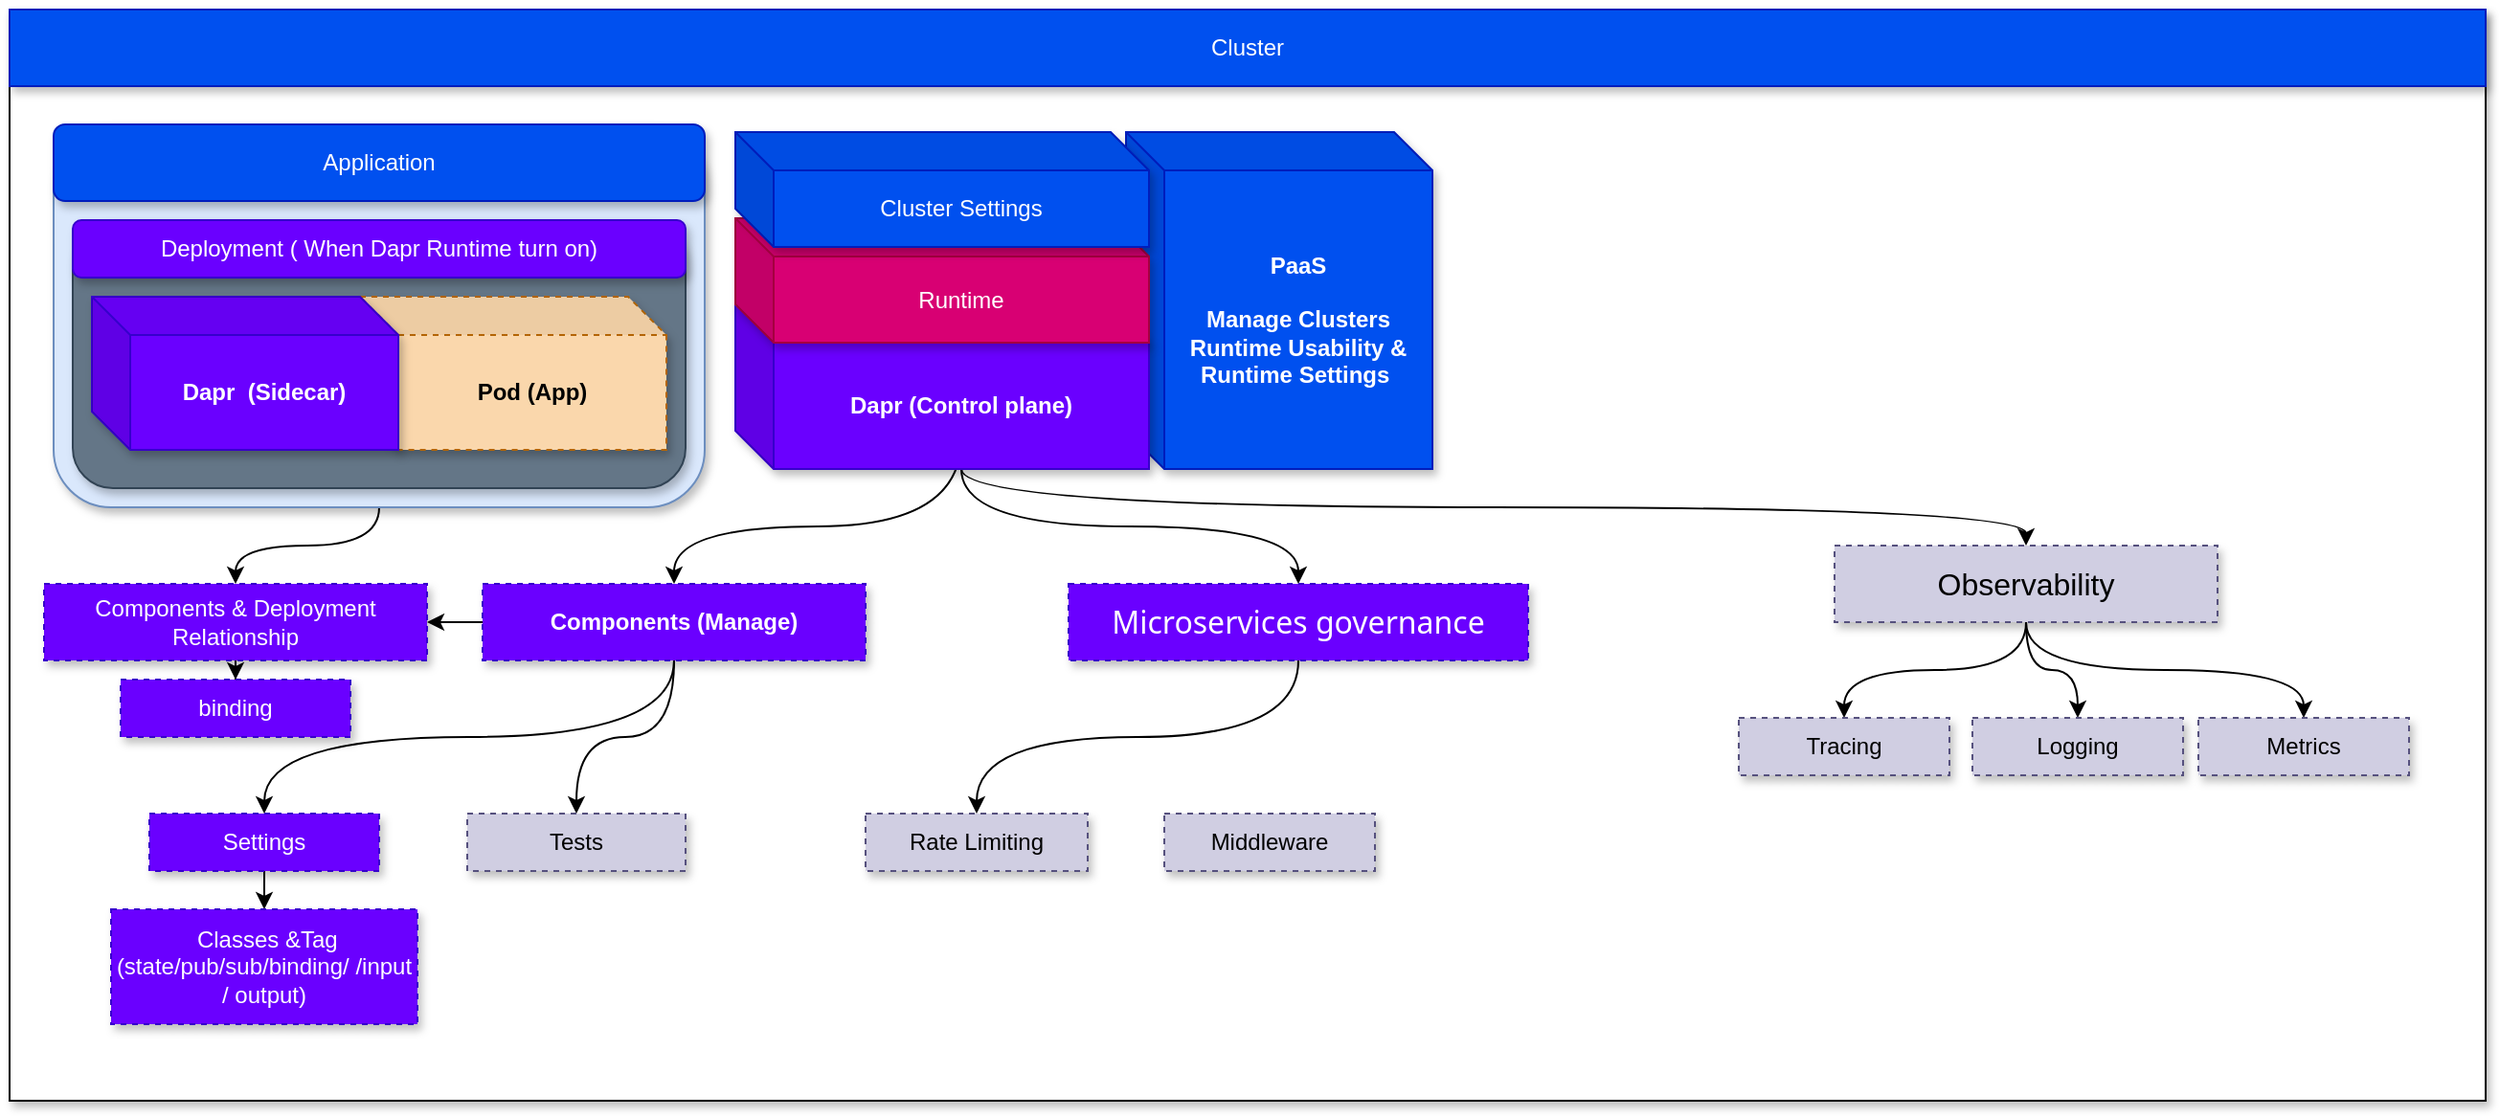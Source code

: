 <mxfile version="20.3.0" type="device"><diagram id="Jemp0aNaDNwR8GhGV4EI" name="第 1 页"><mxGraphModel dx="1668" dy="1851" grid="1" gridSize="10" guides="1" tooltips="1" connect="1" arrows="1" fold="1" page="1" pageScale="1" pageWidth="827" pageHeight="1169" math="0" shadow="0"><root><mxCell id="0"/><mxCell id="1" parent="0"/><mxCell id="V5prXlzL4FTKbDkQPqv8-9" value="" style="rounded=0;whiteSpace=wrap;html=1;shadow=1;glass=0;" parent="1" vertex="1"><mxGeometry x="-33" y="-30" width="1293" height="570" as="geometry"/></mxCell><mxCell id="V5prXlzL4FTKbDkQPqv8-24" style="edgeStyle=orthogonalEdgeStyle;rounded=0;orthogonalLoop=1;jettySize=auto;html=1;exitX=0.5;exitY=1;exitDx=0;exitDy=0;entryX=0.5;entryY=0;entryDx=0;entryDy=0;fontColor=#FCFCFC;curved=1;" parent="1" source="V5prXlzL4FTKbDkQPqv8-2" target="V5prXlzL4FTKbDkQPqv8-21" edge="1"><mxGeometry relative="1" as="geometry"/></mxCell><mxCell id="V5prXlzL4FTKbDkQPqv8-2" value="" style="rounded=1;whiteSpace=wrap;html=1;glass=0;shadow=1;fillColor=#dae8fc;strokeColor=#6c8ebf;" parent="1" vertex="1"><mxGeometry x="-10" y="30" width="340" height="200" as="geometry"/></mxCell><mxCell id="V5prXlzL4FTKbDkQPqv8-3" value="Application" style="rounded=1;whiteSpace=wrap;html=1;shadow=1;glass=0;fillColor=#0050ef;strokeColor=#001DBC;fontColor=#ffffff;" parent="1" vertex="1"><mxGeometry x="-10" y="30" width="340" height="40" as="geometry"/></mxCell><mxCell id="V5prXlzL4FTKbDkQPqv8-4" value="" style="rounded=1;whiteSpace=wrap;html=1;shadow=1;glass=0;fillColor=#647687;strokeColor=#314354;fontColor=#ffffff;" parent="1" vertex="1"><mxGeometry y="80" width="320" height="140" as="geometry"/></mxCell><mxCell id="V5prXlzL4FTKbDkQPqv8-5" value="Deployment ( When Dapr Runtime turn on)" style="rounded=1;whiteSpace=wrap;html=1;shadow=1;glass=0;fillColor=#6a00ff;strokeColor=#3700CC;fontColor=#ffffff;" parent="1" vertex="1"><mxGeometry y="80" width="320" height="30" as="geometry"/></mxCell><mxCell id="V5prXlzL4FTKbDkQPqv8-6" value="Pod (App)" style="shape=cube;whiteSpace=wrap;html=1;boundedLbl=1;backgroundOutline=1;darkOpacity=0.05;darkOpacity2=0.1;rounded=1;shadow=1;glass=0;fillColor=#fad7ac;strokeColor=#b46504;fontStyle=1;dashed=1;" parent="1" vertex="1"><mxGeometry x="150" y="120" width="160" height="80" as="geometry"/></mxCell><mxCell id="V5prXlzL4FTKbDkQPqv8-7" value="Dapr&amp;nbsp; (Sidecar)" style="shape=cube;whiteSpace=wrap;html=1;boundedLbl=1;backgroundOutline=1;darkOpacity=0.05;darkOpacity2=0.1;rounded=1;shadow=1;glass=0;fillColor=#6a00ff;fontColor=#ffffff;strokeColor=#3700CC;fontStyle=1" parent="1" vertex="1"><mxGeometry x="10" y="120" width="160" height="80" as="geometry"/></mxCell><mxCell id="V5prXlzL4FTKbDkQPqv8-23" style="edgeStyle=orthogonalEdgeStyle;rounded=0;orthogonalLoop=1;jettySize=auto;html=1;exitX=0;exitY=0;exitDx=118;exitDy=70;exitPerimeter=0;entryX=0.5;entryY=0;entryDx=0;entryDy=0;fontColor=#FCFCFC;curved=1;" parent="1" source="V5prXlzL4FTKbDkQPqv8-12" target="V5prXlzL4FTKbDkQPqv8-15" edge="1"><mxGeometry relative="1" as="geometry"/></mxCell><mxCell id="V5prXlzL4FTKbDkQPqv8-25" value="PaaS&lt;br&gt;&lt;br&gt;Manage Clusters Runtime Usability &amp;amp; Runtime Settings&amp;nbsp;" style="shape=cube;whiteSpace=wrap;html=1;boundedLbl=1;backgroundOutline=1;darkOpacity=0.05;darkOpacity2=0.1;rounded=1;shadow=1;glass=0;fillColor=#0050ef;strokeColor=#001DBC;fontStyle=1;fontColor=#ffffff;" parent="1" vertex="1"><mxGeometry x="550" y="34" width="160" height="176" as="geometry"/></mxCell><mxCell id="V5prXlzL4FTKbDkQPqv8-39" style="edgeStyle=orthogonalEdgeStyle;curved=1;rounded=0;orthogonalLoop=1;jettySize=auto;html=1;exitX=0;exitY=0;exitDx=118;exitDy=86;exitPerimeter=0;entryX=0.5;entryY=0;entryDx=0;entryDy=0;fontColor=#545454;" parent="1" source="V5prXlzL4FTKbDkQPqv8-12" target="V5prXlzL4FTKbDkQPqv8-28" edge="1"><mxGeometry relative="1" as="geometry"/></mxCell><mxCell id="V5prXlzL4FTKbDkQPqv8-41" style="edgeStyle=orthogonalEdgeStyle;curved=1;rounded=0;orthogonalLoop=1;jettySize=auto;html=1;exitX=0;exitY=0;exitDx=118;exitDy=86;exitPerimeter=0;entryX=0.5;entryY=0;entryDx=0;entryDy=0;fontColor=#545454;" parent="1" source="V5prXlzL4FTKbDkQPqv8-12" target="V5prXlzL4FTKbDkQPqv8-40" edge="1"><mxGeometry relative="1" as="geometry"/></mxCell><mxCell id="V5prXlzL4FTKbDkQPqv8-12" value="Dapr (Control plane)" style="shape=cube;whiteSpace=wrap;html=1;boundedLbl=1;backgroundOutline=1;darkOpacity=0.05;darkOpacity2=0.1;rounded=1;shadow=1;glass=0;fillColor=#6a00ff;fontColor=#ffffff;strokeColor=#3700CC;fontStyle=1" parent="1" vertex="1"><mxGeometry x="346" y="124" width="216" height="86" as="geometry"/></mxCell><mxCell id="V5prXlzL4FTKbDkQPqv8-10" value="Cluster" style="rounded=0;whiteSpace=wrap;html=1;shadow=1;glass=0;fillColor=#0050ef;strokeColor=#001DBC;fontColor=#ffffff;" parent="1" vertex="1"><mxGeometry x="-33" y="-30" width="1293" height="40" as="geometry"/></mxCell><mxCell id="V5prXlzL4FTKbDkQPqv8-8" value="Runtime" style="shape=cube;whiteSpace=wrap;html=1;boundedLbl=1;backgroundOutline=1;darkOpacity=0.05;darkOpacity2=0.1;rounded=1;shadow=1;glass=0;fillColor=#d80073;fontColor=#ffffff;strokeColor=#A50040;" parent="1" vertex="1"><mxGeometry x="346" y="79" width="216" height="65" as="geometry"/></mxCell><mxCell id="V5prXlzL4FTKbDkQPqv8-13" value="Cluster Settings" style="shape=cube;whiteSpace=wrap;html=1;boundedLbl=1;backgroundOutline=1;darkOpacity=0.05;darkOpacity2=0.1;rounded=1;shadow=1;glass=0;fillColor=#0050ef;fontColor=#ffffff;strokeColor=#001DBC;" parent="1" vertex="1"><mxGeometry x="346" y="34" width="216" height="60" as="geometry"/></mxCell><mxCell id="V5prXlzL4FTKbDkQPqv8-22" style="edgeStyle=orthogonalEdgeStyle;rounded=0;orthogonalLoop=1;jettySize=auto;html=1;entryX=1;entryY=0.5;entryDx=0;entryDy=0;fontColor=#FCFCFC;" parent="1" source="V5prXlzL4FTKbDkQPqv8-15" target="V5prXlzL4FTKbDkQPqv8-21" edge="1"><mxGeometry relative="1" as="geometry"/></mxCell><mxCell id="V5prXlzL4FTKbDkQPqv8-37" style="edgeStyle=orthogonalEdgeStyle;curved=1;rounded=0;orthogonalLoop=1;jettySize=auto;html=1;exitX=0.5;exitY=1;exitDx=0;exitDy=0;entryX=0.5;entryY=0;entryDx=0;entryDy=0;fontColor=#545454;" parent="1" source="V5prXlzL4FTKbDkQPqv8-15" target="V5prXlzL4FTKbDkQPqv8-17" edge="1"><mxGeometry relative="1" as="geometry"/></mxCell><mxCell id="V5prXlzL4FTKbDkQPqv8-38" style="edgeStyle=orthogonalEdgeStyle;curved=1;rounded=0;orthogonalLoop=1;jettySize=auto;html=1;exitX=0.5;exitY=1;exitDx=0;exitDy=0;entryX=0.5;entryY=0;entryDx=0;entryDy=0;fontColor=#545454;" parent="1" source="V5prXlzL4FTKbDkQPqv8-15" target="V5prXlzL4FTKbDkQPqv8-26" edge="1"><mxGeometry relative="1" as="geometry"/></mxCell><mxCell id="V5prXlzL4FTKbDkQPqv8-15" value="Components (Manage)" style="rounded=0;whiteSpace=wrap;html=1;shadow=1;glass=0;dashed=1;fillColor=#6a00ff;strokeColor=#3700CC;fontStyle=1;fontColor=#ffffff;" parent="1" vertex="1"><mxGeometry x="214" y="270" width="200" height="40" as="geometry"/></mxCell><mxCell id="V5prXlzL4FTKbDkQPqv8-50" style="edgeStyle=orthogonalEdgeStyle;curved=1;rounded=0;orthogonalLoop=1;jettySize=auto;html=1;exitX=0.5;exitY=1;exitDx=0;exitDy=0;entryX=0.5;entryY=0;entryDx=0;entryDy=0;fontColor=#545454;" parent="1" source="V5prXlzL4FTKbDkQPqv8-17" target="V5prXlzL4FTKbDkQPqv8-49" edge="1"><mxGeometry relative="1" as="geometry"/></mxCell><mxCell id="V5prXlzL4FTKbDkQPqv8-17" value="Settings" style="rounded=0;whiteSpace=wrap;html=1;shadow=1;glass=0;dashed=1;fillColor=#6a00ff;strokeColor=#3700CC;fontColor=#ffffff;" parent="1" vertex="1"><mxGeometry x="40" y="390" width="120" height="30" as="geometry"/></mxCell><mxCell id="V5prXlzL4FTKbDkQPqv8-52" style="edgeStyle=orthogonalEdgeStyle;curved=1;rounded=0;orthogonalLoop=1;jettySize=auto;html=1;exitX=0.5;exitY=1;exitDx=0;exitDy=0;fontColor=#545454;" parent="1" source="V5prXlzL4FTKbDkQPqv8-21" target="V5prXlzL4FTKbDkQPqv8-51" edge="1"><mxGeometry relative="1" as="geometry"/></mxCell><mxCell id="V5prXlzL4FTKbDkQPqv8-21" value="Components &amp;amp; Deployment Relationship" style="rounded=0;whiteSpace=wrap;html=1;shadow=1;glass=0;dashed=1;fillColor=#6a00ff;strokeColor=#3700CC;fontColor=#ffffff;" parent="1" vertex="1"><mxGeometry x="-15" y="270" width="200" height="40" as="geometry"/></mxCell><mxCell id="V5prXlzL4FTKbDkQPqv8-26" value="Tests" style="rounded=0;whiteSpace=wrap;html=1;shadow=1;glass=0;dashed=1;fillColor=#d0cee2;strokeColor=#56517e;" parent="1" vertex="1"><mxGeometry x="206" y="390" width="114" height="30" as="geometry"/></mxCell><mxCell id="V5prXlzL4FTKbDkQPqv8-36" value="" style="edgeStyle=orthogonalEdgeStyle;curved=1;rounded=0;orthogonalLoop=1;jettySize=auto;html=1;fontColor=#FCFCFC;" parent="1" source="V5prXlzL4FTKbDkQPqv8-28" target="V5prXlzL4FTKbDkQPqv8-34" edge="1"><mxGeometry relative="1" as="geometry"/></mxCell><mxCell id="V5prXlzL4FTKbDkQPqv8-43" style="edgeStyle=orthogonalEdgeStyle;curved=1;rounded=0;orthogonalLoop=1;jettySize=auto;html=1;entryX=0.5;entryY=0;entryDx=0;entryDy=0;fontColor=#545454;" parent="1" source="V5prXlzL4FTKbDkQPqv8-28" target="V5prXlzL4FTKbDkQPqv8-42" edge="1"><mxGeometry relative="1" as="geometry"/></mxCell><mxCell id="V5prXlzL4FTKbDkQPqv8-45" style="edgeStyle=orthogonalEdgeStyle;curved=1;rounded=0;orthogonalLoop=1;jettySize=auto;html=1;exitX=0.5;exitY=1;exitDx=0;exitDy=0;entryX=0.5;entryY=0;entryDx=0;entryDy=0;fontColor=#545454;" parent="1" source="V5prXlzL4FTKbDkQPqv8-28" target="V5prXlzL4FTKbDkQPqv8-44" edge="1"><mxGeometry relative="1" as="geometry"/></mxCell><mxCell id="V5prXlzL4FTKbDkQPqv8-28" value="&lt;div style=&quot;text-align: start;&quot;&gt;&lt;span style=&quot;background-color: initial; font-size: 16px;&quot;&gt;&lt;font face=&quot;PingFangSC-Regular, Microsoft Yahei, \\5FAE软雅黑, sans-serif&quot;&gt;Observability&lt;/font&gt;&lt;/span&gt;&lt;/div&gt;" style="rounded=0;whiteSpace=wrap;html=1;shadow=1;glass=0;dashed=1;fillColor=#d0cee2;strokeColor=#56517e;" parent="1" vertex="1"><mxGeometry x="920" y="250" width="200" height="40" as="geometry"/></mxCell><mxCell id="V5prXlzL4FTKbDkQPqv8-34" value="Tracing" style="rounded=0;whiteSpace=wrap;html=1;shadow=1;glass=0;dashed=1;fillColor=#d0cee2;strokeColor=#56517e;" parent="1" vertex="1"><mxGeometry x="870" y="340" width="110" height="30" as="geometry"/></mxCell><mxCell id="V5prXlzL4FTKbDkQPqv8-47" style="edgeStyle=orthogonalEdgeStyle;curved=1;rounded=0;orthogonalLoop=1;jettySize=auto;html=1;exitX=0.5;exitY=1;exitDx=0;exitDy=0;entryX=0.5;entryY=0;entryDx=0;entryDy=0;fontColor=#545454;" parent="1" source="V5prXlzL4FTKbDkQPqv8-40" target="V5prXlzL4FTKbDkQPqv8-46" edge="1"><mxGeometry relative="1" as="geometry"/></mxCell><mxCell id="V5prXlzL4FTKbDkQPqv8-40" value="&lt;div style=&quot;text-align: start;&quot;&gt;&lt;font face=&quot;Söhne, ui-sans-serif, system-ui, -apple-system, Segoe UI, Roboto, Ubuntu, Cantarell, Noto Sans, sans-serif, Helvetica Neue, Arial, Apple Color Emoji, Segoe UI Emoji, Segoe UI Symbol, Noto Color Emoji&quot;&gt;&lt;span style=&quot;font-size: 16px;&quot;&gt;Microservices governance&lt;/span&gt;&lt;/font&gt;&lt;br&gt;&lt;/div&gt;" style="rounded=0;whiteSpace=wrap;html=1;shadow=1;glass=0;dashed=1;fillColor=#6a00ff;strokeColor=#3700CC;fontColor=#ffffff;" parent="1" vertex="1"><mxGeometry x="520" y="270" width="240" height="40" as="geometry"/></mxCell><mxCell id="V5prXlzL4FTKbDkQPqv8-42" value="Logging" style="rounded=0;whiteSpace=wrap;html=1;shadow=1;glass=0;dashed=1;fillColor=#d0cee2;strokeColor=#56517e;" parent="1" vertex="1"><mxGeometry x="992" y="340" width="110" height="30" as="geometry"/></mxCell><mxCell id="V5prXlzL4FTKbDkQPqv8-44" value="Metrics" style="rounded=0;whiteSpace=wrap;html=1;shadow=1;glass=0;dashed=1;fillColor=#d0cee2;strokeColor=#56517e;" parent="1" vertex="1"><mxGeometry x="1110" y="340" width="110" height="30" as="geometry"/></mxCell><mxCell id="V5prXlzL4FTKbDkQPqv8-46" value="Rate Limiting" style="rounded=0;whiteSpace=wrap;html=1;shadow=1;glass=0;dashed=1;fillColor=#d0cee2;strokeColor=#56517e;" parent="1" vertex="1"><mxGeometry x="414" y="390" width="116" height="30" as="geometry"/></mxCell><mxCell id="V5prXlzL4FTKbDkQPqv8-48" value="Middleware" style="rounded=0;whiteSpace=wrap;html=1;shadow=1;glass=0;dashed=1;fillColor=#d0cee2;strokeColor=#56517e;" parent="1" vertex="1"><mxGeometry x="570" y="390" width="110" height="30" as="geometry"/></mxCell><mxCell id="V5prXlzL4FTKbDkQPqv8-49" value="&amp;nbsp;Classes &amp;amp;Tag (state/pub/sub/binding/ /input / output)" style="rounded=0;whiteSpace=wrap;html=1;shadow=1;glass=0;dashed=1;fillColor=#6a00ff;strokeColor=#3700CC;fontColor=#ffffff;" parent="1" vertex="1"><mxGeometry x="20" y="440" width="160" height="60" as="geometry"/></mxCell><mxCell id="V5prXlzL4FTKbDkQPqv8-51" value="binding" style="rounded=0;whiteSpace=wrap;html=1;shadow=1;glass=0;dashed=1;fillColor=#6a00ff;strokeColor=#3700CC;fontColor=#ffffff;" parent="1" vertex="1"><mxGeometry x="25" y="320" width="120" height="30" as="geometry"/></mxCell></root></mxGraphModel></diagram></mxfile>